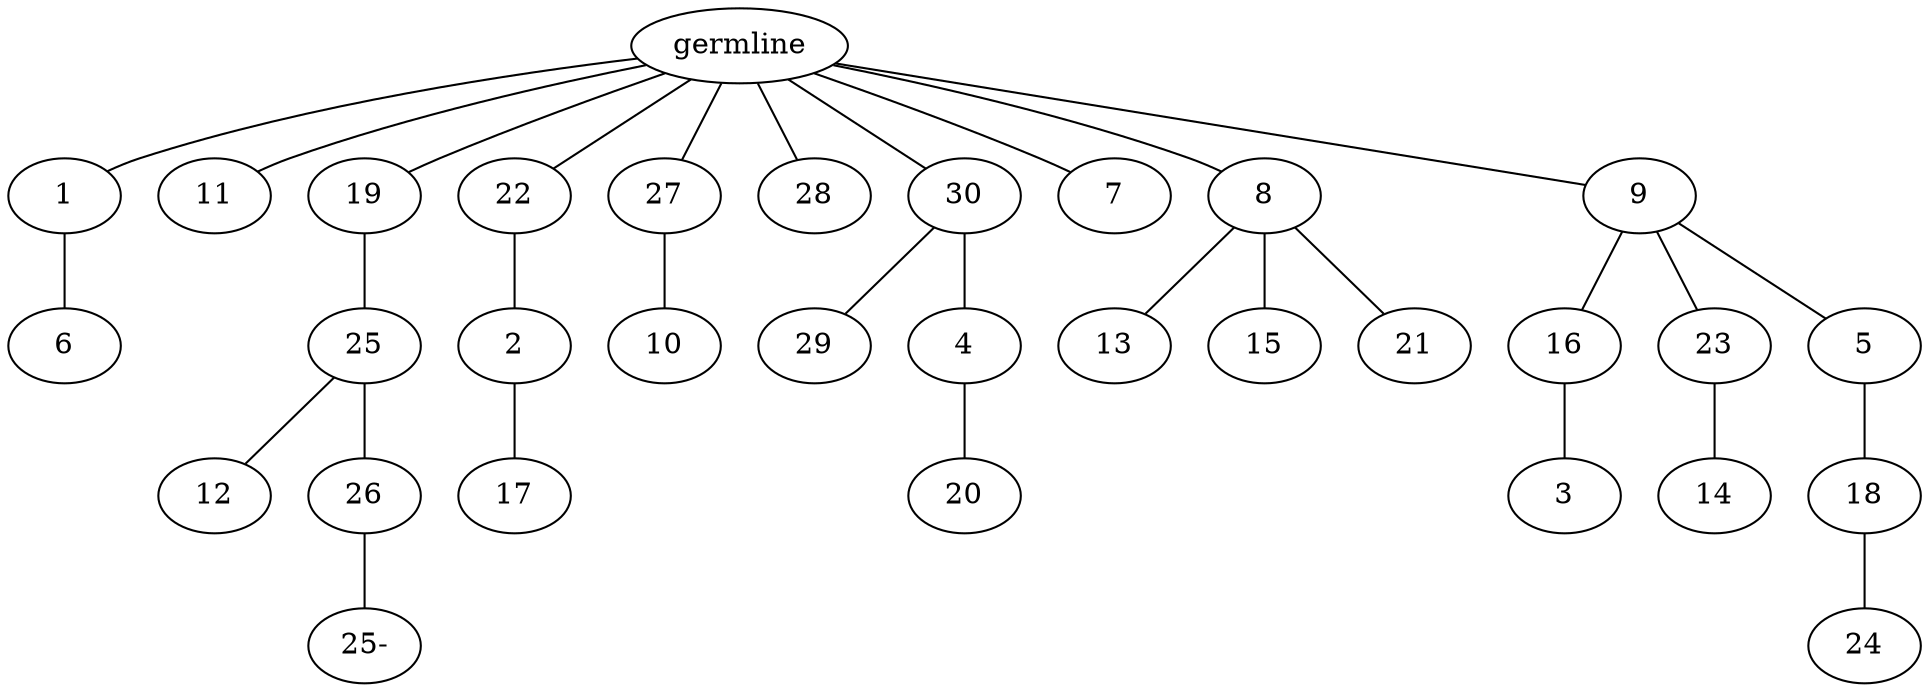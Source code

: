 graph tree {
    "140478735789744" [label="germline"];
    "140478735700176" [label="1"];
    "140478735580512" [label="6"];
    "140478735579120" [label="11"];
    "140478735578496" [label="19"];
    "140478735580128" [label="25"];
    "140478735579360" [label="12"];
    "140478735579168" [label="26"];
    "140478735578256" [label="25-"];
    "140478735579072" [label="22"];
    "140478735578112" [label="2"];
    "140478735577152" [label="17"];
    "140478735577632" [label="27"];
    "140478735578784" [label="10"];
    "140478735577200" [label="28"];
    "140478735578544" [label="30"];
    "140478735577680" [label="29"];
    "140478735578448" [label="4"];
    "140478735579216" [label="20"];
    "140478735578064" [label="7"];
    "140478735577584" [label="8"];
    "140478735574160" [label="13"];
    "140478735576368" [label="15"];
    "140478735575072" [label="21"];
    "140478735700128" [label="9"];
    "140478735701520" [label="16"];
    "140478735756784" [label="3"];
    "140478735754384" [label="23"];
    "140478735321264" [label="14"];
    "140478735753904" [label="5"];
    "140478735321984" [label="18"];
    "140478735319440" [label="24"];
    "140478735789744" -- "140478735700176";
    "140478735789744" -- "140478735579120";
    "140478735789744" -- "140478735578496";
    "140478735789744" -- "140478735579072";
    "140478735789744" -- "140478735577632";
    "140478735789744" -- "140478735577200";
    "140478735789744" -- "140478735578544";
    "140478735789744" -- "140478735578064";
    "140478735789744" -- "140478735577584";
    "140478735789744" -- "140478735700128";
    "140478735700176" -- "140478735580512";
    "140478735578496" -- "140478735580128";
    "140478735580128" -- "140478735579360";
    "140478735580128" -- "140478735579168";
    "140478735579168" -- "140478735578256";
    "140478735579072" -- "140478735578112";
    "140478735578112" -- "140478735577152";
    "140478735577632" -- "140478735578784";
    "140478735578544" -- "140478735577680";
    "140478735578544" -- "140478735578448";
    "140478735578448" -- "140478735579216";
    "140478735577584" -- "140478735574160";
    "140478735577584" -- "140478735576368";
    "140478735577584" -- "140478735575072";
    "140478735700128" -- "140478735701520";
    "140478735700128" -- "140478735754384";
    "140478735700128" -- "140478735753904";
    "140478735701520" -- "140478735756784";
    "140478735754384" -- "140478735321264";
    "140478735753904" -- "140478735321984";
    "140478735321984" -- "140478735319440";
}
